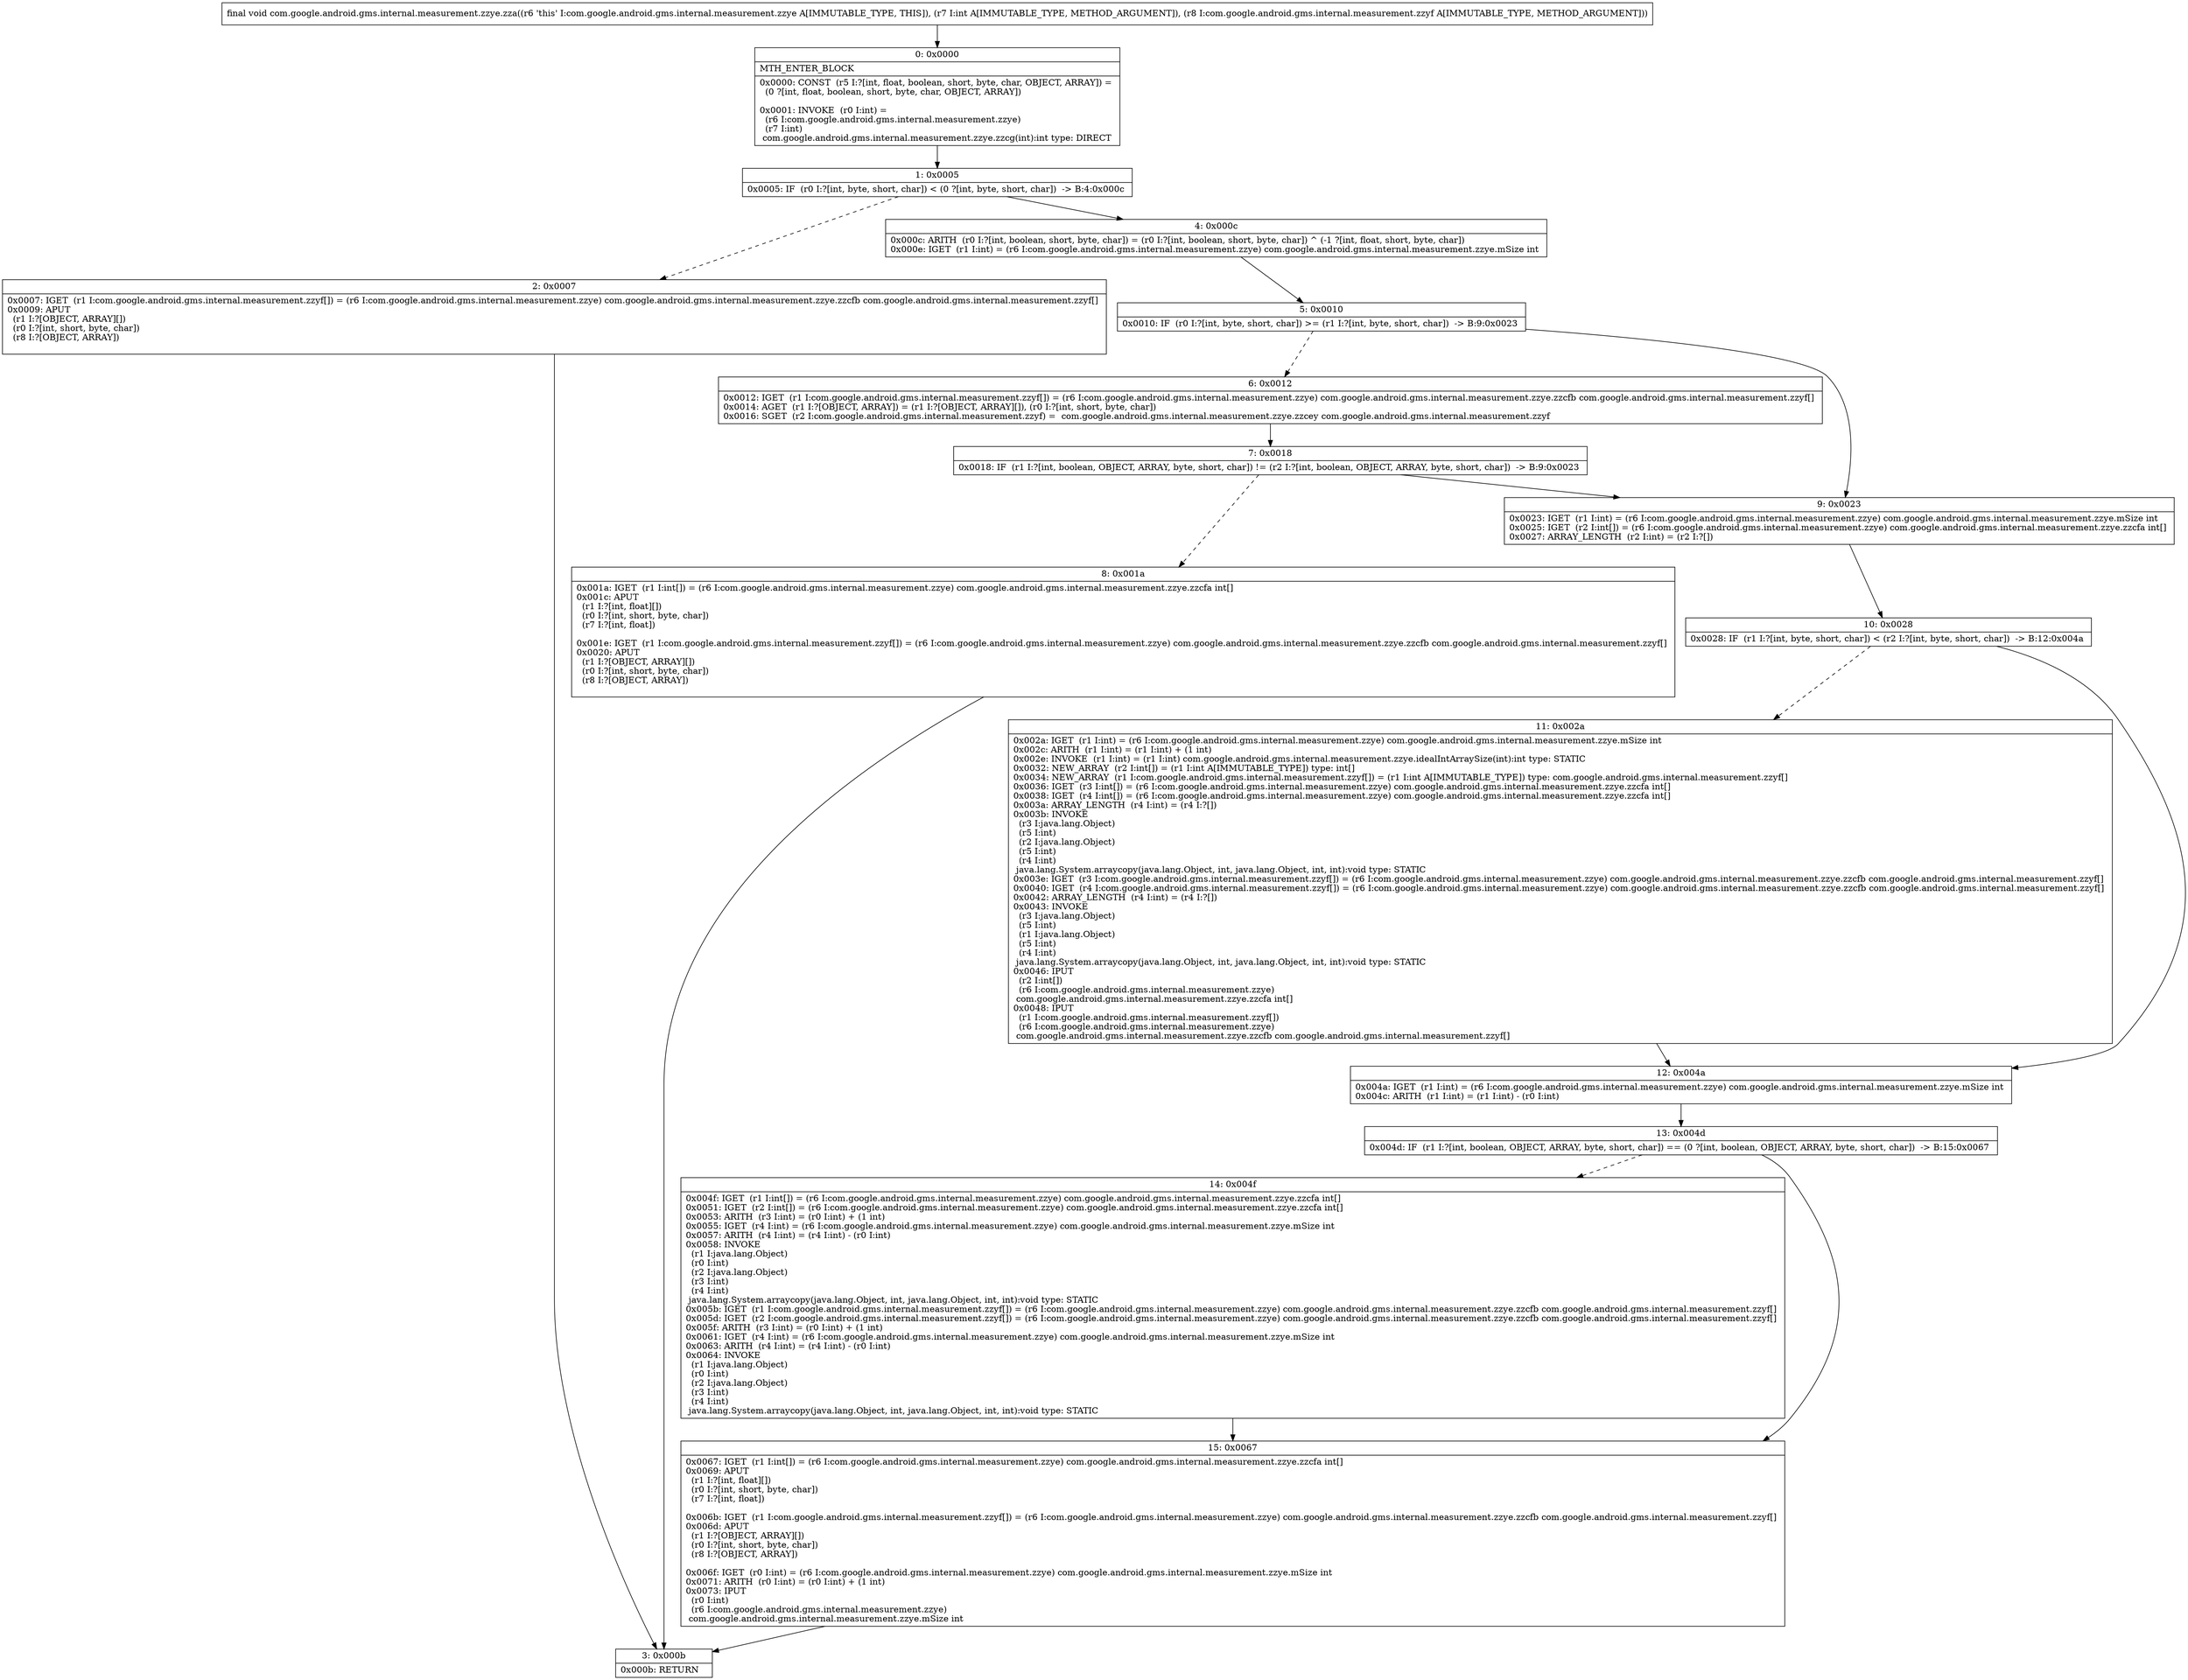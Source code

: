 digraph "CFG forcom.google.android.gms.internal.measurement.zzye.zza(ILcom\/google\/android\/gms\/internal\/measurement\/zzyf;)V" {
Node_0 [shape=record,label="{0\:\ 0x0000|MTH_ENTER_BLOCK\l|0x0000: CONST  (r5 I:?[int, float, boolean, short, byte, char, OBJECT, ARRAY]) = \l  (0 ?[int, float, boolean, short, byte, char, OBJECT, ARRAY])\l \l0x0001: INVOKE  (r0 I:int) = \l  (r6 I:com.google.android.gms.internal.measurement.zzye)\l  (r7 I:int)\l com.google.android.gms.internal.measurement.zzye.zzcg(int):int type: DIRECT \l}"];
Node_1 [shape=record,label="{1\:\ 0x0005|0x0005: IF  (r0 I:?[int, byte, short, char]) \< (0 ?[int, byte, short, char])  \-\> B:4:0x000c \l}"];
Node_2 [shape=record,label="{2\:\ 0x0007|0x0007: IGET  (r1 I:com.google.android.gms.internal.measurement.zzyf[]) = (r6 I:com.google.android.gms.internal.measurement.zzye) com.google.android.gms.internal.measurement.zzye.zzcfb com.google.android.gms.internal.measurement.zzyf[] \l0x0009: APUT  \l  (r1 I:?[OBJECT, ARRAY][])\l  (r0 I:?[int, short, byte, char])\l  (r8 I:?[OBJECT, ARRAY])\l \l}"];
Node_3 [shape=record,label="{3\:\ 0x000b|0x000b: RETURN   \l}"];
Node_4 [shape=record,label="{4\:\ 0x000c|0x000c: ARITH  (r0 I:?[int, boolean, short, byte, char]) = (r0 I:?[int, boolean, short, byte, char]) ^ (\-1 ?[int, float, short, byte, char]) \l0x000e: IGET  (r1 I:int) = (r6 I:com.google.android.gms.internal.measurement.zzye) com.google.android.gms.internal.measurement.zzye.mSize int \l}"];
Node_5 [shape=record,label="{5\:\ 0x0010|0x0010: IF  (r0 I:?[int, byte, short, char]) \>= (r1 I:?[int, byte, short, char])  \-\> B:9:0x0023 \l}"];
Node_6 [shape=record,label="{6\:\ 0x0012|0x0012: IGET  (r1 I:com.google.android.gms.internal.measurement.zzyf[]) = (r6 I:com.google.android.gms.internal.measurement.zzye) com.google.android.gms.internal.measurement.zzye.zzcfb com.google.android.gms.internal.measurement.zzyf[] \l0x0014: AGET  (r1 I:?[OBJECT, ARRAY]) = (r1 I:?[OBJECT, ARRAY][]), (r0 I:?[int, short, byte, char]) \l0x0016: SGET  (r2 I:com.google.android.gms.internal.measurement.zzyf) =  com.google.android.gms.internal.measurement.zzye.zzcey com.google.android.gms.internal.measurement.zzyf \l}"];
Node_7 [shape=record,label="{7\:\ 0x0018|0x0018: IF  (r1 I:?[int, boolean, OBJECT, ARRAY, byte, short, char]) != (r2 I:?[int, boolean, OBJECT, ARRAY, byte, short, char])  \-\> B:9:0x0023 \l}"];
Node_8 [shape=record,label="{8\:\ 0x001a|0x001a: IGET  (r1 I:int[]) = (r6 I:com.google.android.gms.internal.measurement.zzye) com.google.android.gms.internal.measurement.zzye.zzcfa int[] \l0x001c: APUT  \l  (r1 I:?[int, float][])\l  (r0 I:?[int, short, byte, char])\l  (r7 I:?[int, float])\l \l0x001e: IGET  (r1 I:com.google.android.gms.internal.measurement.zzyf[]) = (r6 I:com.google.android.gms.internal.measurement.zzye) com.google.android.gms.internal.measurement.zzye.zzcfb com.google.android.gms.internal.measurement.zzyf[] \l0x0020: APUT  \l  (r1 I:?[OBJECT, ARRAY][])\l  (r0 I:?[int, short, byte, char])\l  (r8 I:?[OBJECT, ARRAY])\l \l}"];
Node_9 [shape=record,label="{9\:\ 0x0023|0x0023: IGET  (r1 I:int) = (r6 I:com.google.android.gms.internal.measurement.zzye) com.google.android.gms.internal.measurement.zzye.mSize int \l0x0025: IGET  (r2 I:int[]) = (r6 I:com.google.android.gms.internal.measurement.zzye) com.google.android.gms.internal.measurement.zzye.zzcfa int[] \l0x0027: ARRAY_LENGTH  (r2 I:int) = (r2 I:?[]) \l}"];
Node_10 [shape=record,label="{10\:\ 0x0028|0x0028: IF  (r1 I:?[int, byte, short, char]) \< (r2 I:?[int, byte, short, char])  \-\> B:12:0x004a \l}"];
Node_11 [shape=record,label="{11\:\ 0x002a|0x002a: IGET  (r1 I:int) = (r6 I:com.google.android.gms.internal.measurement.zzye) com.google.android.gms.internal.measurement.zzye.mSize int \l0x002c: ARITH  (r1 I:int) = (r1 I:int) + (1 int) \l0x002e: INVOKE  (r1 I:int) = (r1 I:int) com.google.android.gms.internal.measurement.zzye.idealIntArraySize(int):int type: STATIC \l0x0032: NEW_ARRAY  (r2 I:int[]) = (r1 I:int A[IMMUTABLE_TYPE]) type: int[] \l0x0034: NEW_ARRAY  (r1 I:com.google.android.gms.internal.measurement.zzyf[]) = (r1 I:int A[IMMUTABLE_TYPE]) type: com.google.android.gms.internal.measurement.zzyf[] \l0x0036: IGET  (r3 I:int[]) = (r6 I:com.google.android.gms.internal.measurement.zzye) com.google.android.gms.internal.measurement.zzye.zzcfa int[] \l0x0038: IGET  (r4 I:int[]) = (r6 I:com.google.android.gms.internal.measurement.zzye) com.google.android.gms.internal.measurement.zzye.zzcfa int[] \l0x003a: ARRAY_LENGTH  (r4 I:int) = (r4 I:?[]) \l0x003b: INVOKE  \l  (r3 I:java.lang.Object)\l  (r5 I:int)\l  (r2 I:java.lang.Object)\l  (r5 I:int)\l  (r4 I:int)\l java.lang.System.arraycopy(java.lang.Object, int, java.lang.Object, int, int):void type: STATIC \l0x003e: IGET  (r3 I:com.google.android.gms.internal.measurement.zzyf[]) = (r6 I:com.google.android.gms.internal.measurement.zzye) com.google.android.gms.internal.measurement.zzye.zzcfb com.google.android.gms.internal.measurement.zzyf[] \l0x0040: IGET  (r4 I:com.google.android.gms.internal.measurement.zzyf[]) = (r6 I:com.google.android.gms.internal.measurement.zzye) com.google.android.gms.internal.measurement.zzye.zzcfb com.google.android.gms.internal.measurement.zzyf[] \l0x0042: ARRAY_LENGTH  (r4 I:int) = (r4 I:?[]) \l0x0043: INVOKE  \l  (r3 I:java.lang.Object)\l  (r5 I:int)\l  (r1 I:java.lang.Object)\l  (r5 I:int)\l  (r4 I:int)\l java.lang.System.arraycopy(java.lang.Object, int, java.lang.Object, int, int):void type: STATIC \l0x0046: IPUT  \l  (r2 I:int[])\l  (r6 I:com.google.android.gms.internal.measurement.zzye)\l com.google.android.gms.internal.measurement.zzye.zzcfa int[] \l0x0048: IPUT  \l  (r1 I:com.google.android.gms.internal.measurement.zzyf[])\l  (r6 I:com.google.android.gms.internal.measurement.zzye)\l com.google.android.gms.internal.measurement.zzye.zzcfb com.google.android.gms.internal.measurement.zzyf[] \l}"];
Node_12 [shape=record,label="{12\:\ 0x004a|0x004a: IGET  (r1 I:int) = (r6 I:com.google.android.gms.internal.measurement.zzye) com.google.android.gms.internal.measurement.zzye.mSize int \l0x004c: ARITH  (r1 I:int) = (r1 I:int) \- (r0 I:int) \l}"];
Node_13 [shape=record,label="{13\:\ 0x004d|0x004d: IF  (r1 I:?[int, boolean, OBJECT, ARRAY, byte, short, char]) == (0 ?[int, boolean, OBJECT, ARRAY, byte, short, char])  \-\> B:15:0x0067 \l}"];
Node_14 [shape=record,label="{14\:\ 0x004f|0x004f: IGET  (r1 I:int[]) = (r6 I:com.google.android.gms.internal.measurement.zzye) com.google.android.gms.internal.measurement.zzye.zzcfa int[] \l0x0051: IGET  (r2 I:int[]) = (r6 I:com.google.android.gms.internal.measurement.zzye) com.google.android.gms.internal.measurement.zzye.zzcfa int[] \l0x0053: ARITH  (r3 I:int) = (r0 I:int) + (1 int) \l0x0055: IGET  (r4 I:int) = (r6 I:com.google.android.gms.internal.measurement.zzye) com.google.android.gms.internal.measurement.zzye.mSize int \l0x0057: ARITH  (r4 I:int) = (r4 I:int) \- (r0 I:int) \l0x0058: INVOKE  \l  (r1 I:java.lang.Object)\l  (r0 I:int)\l  (r2 I:java.lang.Object)\l  (r3 I:int)\l  (r4 I:int)\l java.lang.System.arraycopy(java.lang.Object, int, java.lang.Object, int, int):void type: STATIC \l0x005b: IGET  (r1 I:com.google.android.gms.internal.measurement.zzyf[]) = (r6 I:com.google.android.gms.internal.measurement.zzye) com.google.android.gms.internal.measurement.zzye.zzcfb com.google.android.gms.internal.measurement.zzyf[] \l0x005d: IGET  (r2 I:com.google.android.gms.internal.measurement.zzyf[]) = (r6 I:com.google.android.gms.internal.measurement.zzye) com.google.android.gms.internal.measurement.zzye.zzcfb com.google.android.gms.internal.measurement.zzyf[] \l0x005f: ARITH  (r3 I:int) = (r0 I:int) + (1 int) \l0x0061: IGET  (r4 I:int) = (r6 I:com.google.android.gms.internal.measurement.zzye) com.google.android.gms.internal.measurement.zzye.mSize int \l0x0063: ARITH  (r4 I:int) = (r4 I:int) \- (r0 I:int) \l0x0064: INVOKE  \l  (r1 I:java.lang.Object)\l  (r0 I:int)\l  (r2 I:java.lang.Object)\l  (r3 I:int)\l  (r4 I:int)\l java.lang.System.arraycopy(java.lang.Object, int, java.lang.Object, int, int):void type: STATIC \l}"];
Node_15 [shape=record,label="{15\:\ 0x0067|0x0067: IGET  (r1 I:int[]) = (r6 I:com.google.android.gms.internal.measurement.zzye) com.google.android.gms.internal.measurement.zzye.zzcfa int[] \l0x0069: APUT  \l  (r1 I:?[int, float][])\l  (r0 I:?[int, short, byte, char])\l  (r7 I:?[int, float])\l \l0x006b: IGET  (r1 I:com.google.android.gms.internal.measurement.zzyf[]) = (r6 I:com.google.android.gms.internal.measurement.zzye) com.google.android.gms.internal.measurement.zzye.zzcfb com.google.android.gms.internal.measurement.zzyf[] \l0x006d: APUT  \l  (r1 I:?[OBJECT, ARRAY][])\l  (r0 I:?[int, short, byte, char])\l  (r8 I:?[OBJECT, ARRAY])\l \l0x006f: IGET  (r0 I:int) = (r6 I:com.google.android.gms.internal.measurement.zzye) com.google.android.gms.internal.measurement.zzye.mSize int \l0x0071: ARITH  (r0 I:int) = (r0 I:int) + (1 int) \l0x0073: IPUT  \l  (r0 I:int)\l  (r6 I:com.google.android.gms.internal.measurement.zzye)\l com.google.android.gms.internal.measurement.zzye.mSize int \l}"];
MethodNode[shape=record,label="{final void com.google.android.gms.internal.measurement.zzye.zza((r6 'this' I:com.google.android.gms.internal.measurement.zzye A[IMMUTABLE_TYPE, THIS]), (r7 I:int A[IMMUTABLE_TYPE, METHOD_ARGUMENT]), (r8 I:com.google.android.gms.internal.measurement.zzyf A[IMMUTABLE_TYPE, METHOD_ARGUMENT])) }"];
MethodNode -> Node_0;
Node_0 -> Node_1;
Node_1 -> Node_2[style=dashed];
Node_1 -> Node_4;
Node_2 -> Node_3;
Node_4 -> Node_5;
Node_5 -> Node_6[style=dashed];
Node_5 -> Node_9;
Node_6 -> Node_7;
Node_7 -> Node_8[style=dashed];
Node_7 -> Node_9;
Node_8 -> Node_3;
Node_9 -> Node_10;
Node_10 -> Node_11[style=dashed];
Node_10 -> Node_12;
Node_11 -> Node_12;
Node_12 -> Node_13;
Node_13 -> Node_14[style=dashed];
Node_13 -> Node_15;
Node_14 -> Node_15;
Node_15 -> Node_3;
}

